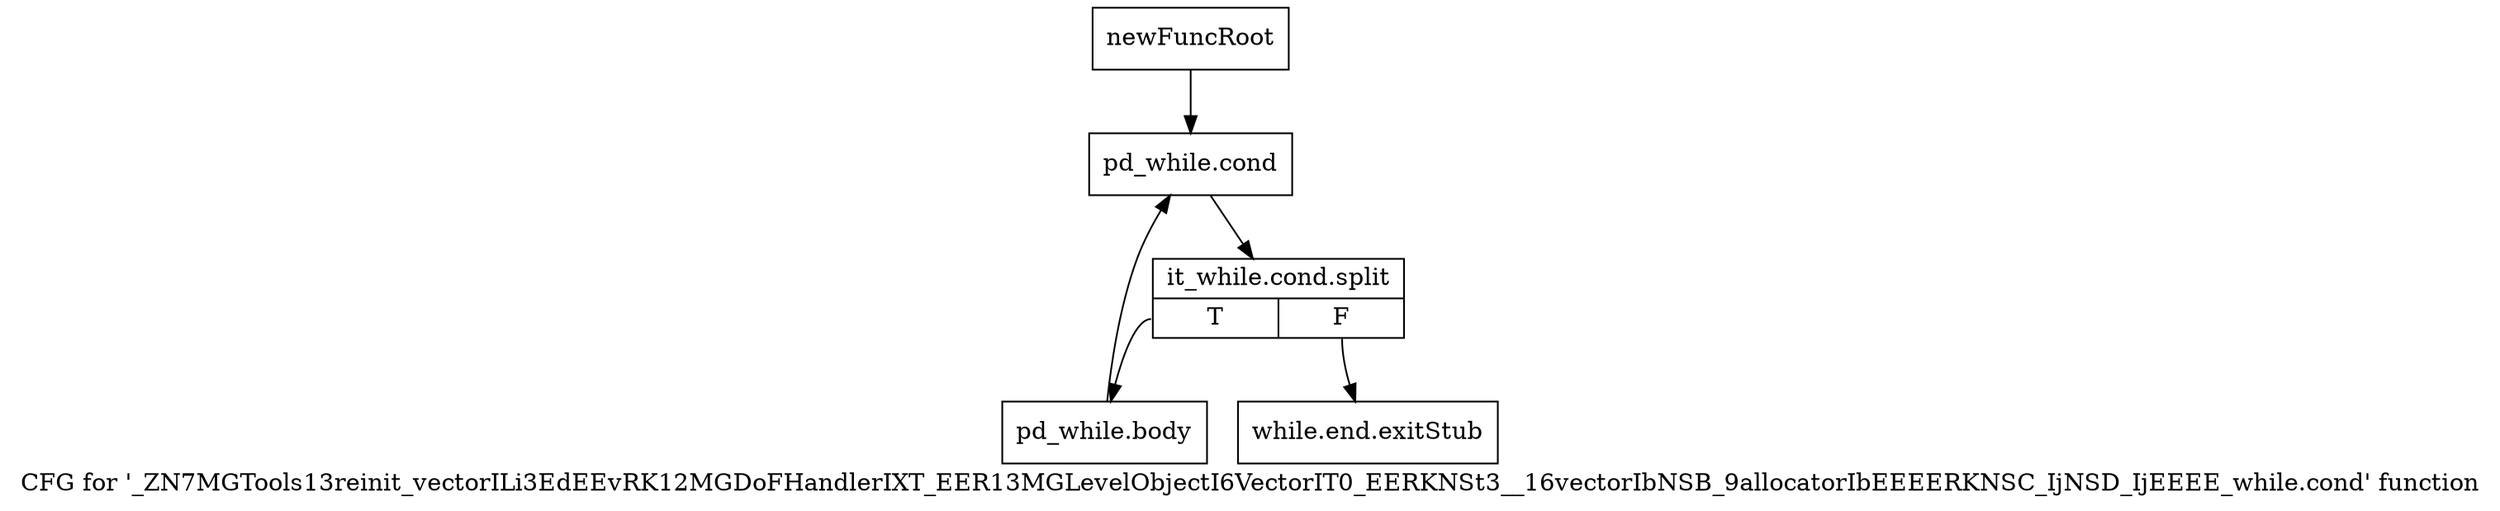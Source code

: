 digraph "CFG for '_ZN7MGTools13reinit_vectorILi3EdEEvRK12MGDoFHandlerIXT_EER13MGLevelObjectI6VectorIT0_EERKNSt3__16vectorIbNSB_9allocatorIbEEEERKNSC_IjNSD_IjEEEE_while.cond' function" {
	label="CFG for '_ZN7MGTools13reinit_vectorILi3EdEEvRK12MGDoFHandlerIXT_EER13MGLevelObjectI6VectorIT0_EERKNSt3__16vectorIbNSB_9allocatorIbEEEERKNSC_IjNSD_IjEEEE_while.cond' function";

	Node0x953b1b0 [shape=record,label="{newFuncRoot}"];
	Node0x953b1b0 -> Node0x953b250;
	Node0x953b200 [shape=record,label="{while.end.exitStub}"];
	Node0x953b250 [shape=record,label="{pd_while.cond}"];
	Node0x953b250 -> Node0xb664fc0;
	Node0xb664fc0 [shape=record,label="{it_while.cond.split|{<s0>T|<s1>F}}"];
	Node0xb664fc0:s0 -> Node0x953b2a0;
	Node0xb664fc0:s1 -> Node0x953b200;
	Node0x953b2a0 [shape=record,label="{pd_while.body}"];
	Node0x953b2a0 -> Node0x953b250;
}
